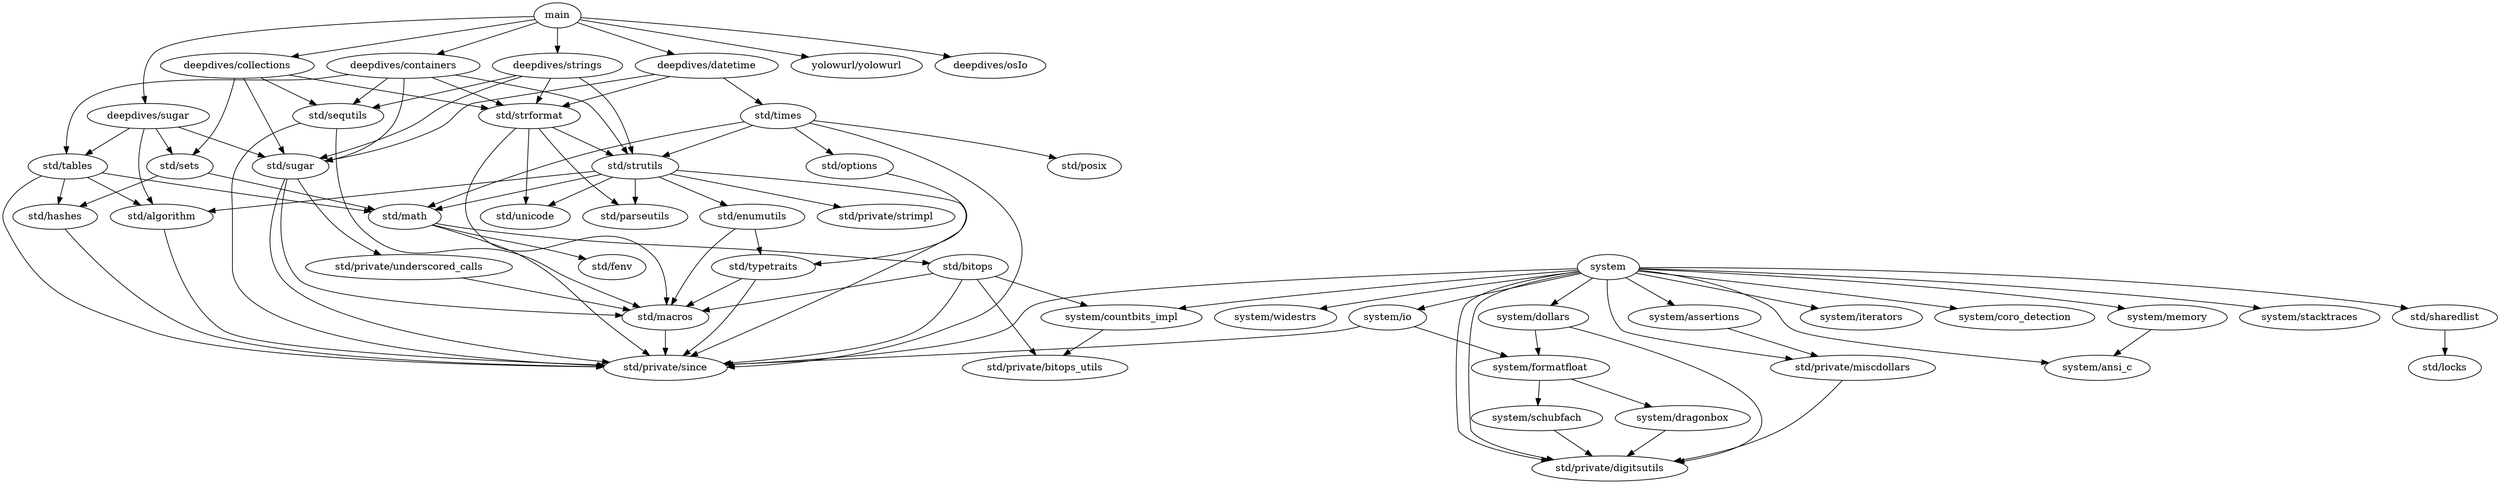 digraph main {
"system" -> "std/private/since";
"system/memory" -> "system/ansi_c";
"system" -> "system/ansi_c";
"system" -> "system/memory";
"std/private/miscdollars" -> "std/private/digitsutils";
"system/assertions" -> "std/private/miscdollars";
"system" -> "system/assertions";
"system" -> "system/iterators";
"system" -> "system/coro_detection";
"system/dollars" -> "std/private/digitsutils";
"system/dragonbox" -> "std/private/digitsutils";
"system/schubfach" -> "std/private/digitsutils";
"system/formatfloat" -> "system/dragonbox";
"system/formatfloat" -> "system/schubfach";
"system/dollars" -> "system/formatfloat";
"system" -> "system/dollars";
"system/countbits_impl" -> "std/private/bitops_utils";
"std/sharedlist" -> "std/locks";
"system" -> "std/private/miscdollars";
"system" -> "system/stacktraces";
"system" -> "system/countbits_impl";
"system" -> "std/sharedlist";
"system" -> "std/private/digitsutils";
"system" -> "std/private/digitsutils";
"system" -> "system/widestrs";
"system/io" -> "std/private/since";
"system/io" -> "system/formatfloat";
"system" -> "system/io";
"std/sugar" -> "std/private/since";
"std/macros" -> "std/private/since";
"std/sugar" -> "std/macros";
"std/private/underscored_calls" -> "std/macros";
"std/sugar" -> "std/private/underscored_calls";
"deepdives/sugar" -> "std/sugar";
"std/hashes" -> "std/private/since";
"std/math" -> "std/private/since";
"std/bitops" -> "std/macros";
"std/bitops" -> "std/private/since";
"std/bitops" -> "std/private/bitops_utils";
"std/bitops" -> "system/countbits_impl";
"std/math" -> "std/bitops";
"std/math" -> "std/fenv";
"std/sets" -> "std/hashes";
"std/sets" -> "std/math";
"deepdives/sugar" -> "std/sets";
"std/tables" -> "std/private/since";
"std/algorithm" -> "std/private/since";
"std/tables" -> "std/hashes";
"std/tables" -> "std/math";
"std/tables" -> "std/algorithm";
"deepdives/sugar" -> "std/tables";
"deepdives/sugar" -> "std/algorithm";
"std/strformat" -> "std/macros";
"std/strformat" -> "std/parseutils";
"std/strformat" -> "std/unicode";
"std/strutils" -> "std/parseutils";
"std/strutils" -> "std/math";
"std/strutils" -> "std/algorithm";
"std/enumutils" -> "std/macros";
"std/typetraits" -> "std/private/since";
"std/typetraits" -> "std/macros";
"std/enumutils" -> "std/typetraits";
"std/strutils" -> "std/enumutils";
"std/strutils" -> "std/unicode";
"std/strutils" -> "std/private/since";
"std/strutils" -> "std/private/strimpl";
"std/strformat" -> "std/strutils";
"deepdives/collections" -> "std/sugar";
"deepdives/collections" -> "std/strformat";
"std/sequtils" -> "std/private/since";
"std/sequtils" -> "std/macros";
"deepdives/collections" -> "std/sequtils";
"deepdives/collections" -> "std/sets";
"deepdives/strings" -> "std/sugar";
"deepdives/strings" -> "std/sequtils";
"deepdives/strings" -> "std/strformat";
"deepdives/strings" -> "std/strutils";
"deepdives/containers" -> "std/sugar";
"deepdives/containers" -> "std/strformat";
"deepdives/containers" -> "std/strutils";
"deepdives/containers" -> "std/sequtils";
"deepdives/containers" -> "std/tables";
"deepdives/datetime" -> "std/sugar";
"deepdives/datetime" -> "std/strformat";
"std/options" -> "std/typetraits";
"std/times" -> "std/strutils";
"std/times" -> "std/math";
"std/times" -> "std/options";
"std/times" -> "std/private/since";
"std/times" -> "std/posix";
"deepdives/datetime" -> "std/times";
"main" -> "yolowurl/yolowurl";
"main" -> "deepdives/sugar";
"main" -> "deepdives/collections";
"main" -> "deepdives/strings";
"main" -> "deepdives/containers";
"main" -> "deepdives/datetime";
"main" -> "deepdives/osIo";
}
